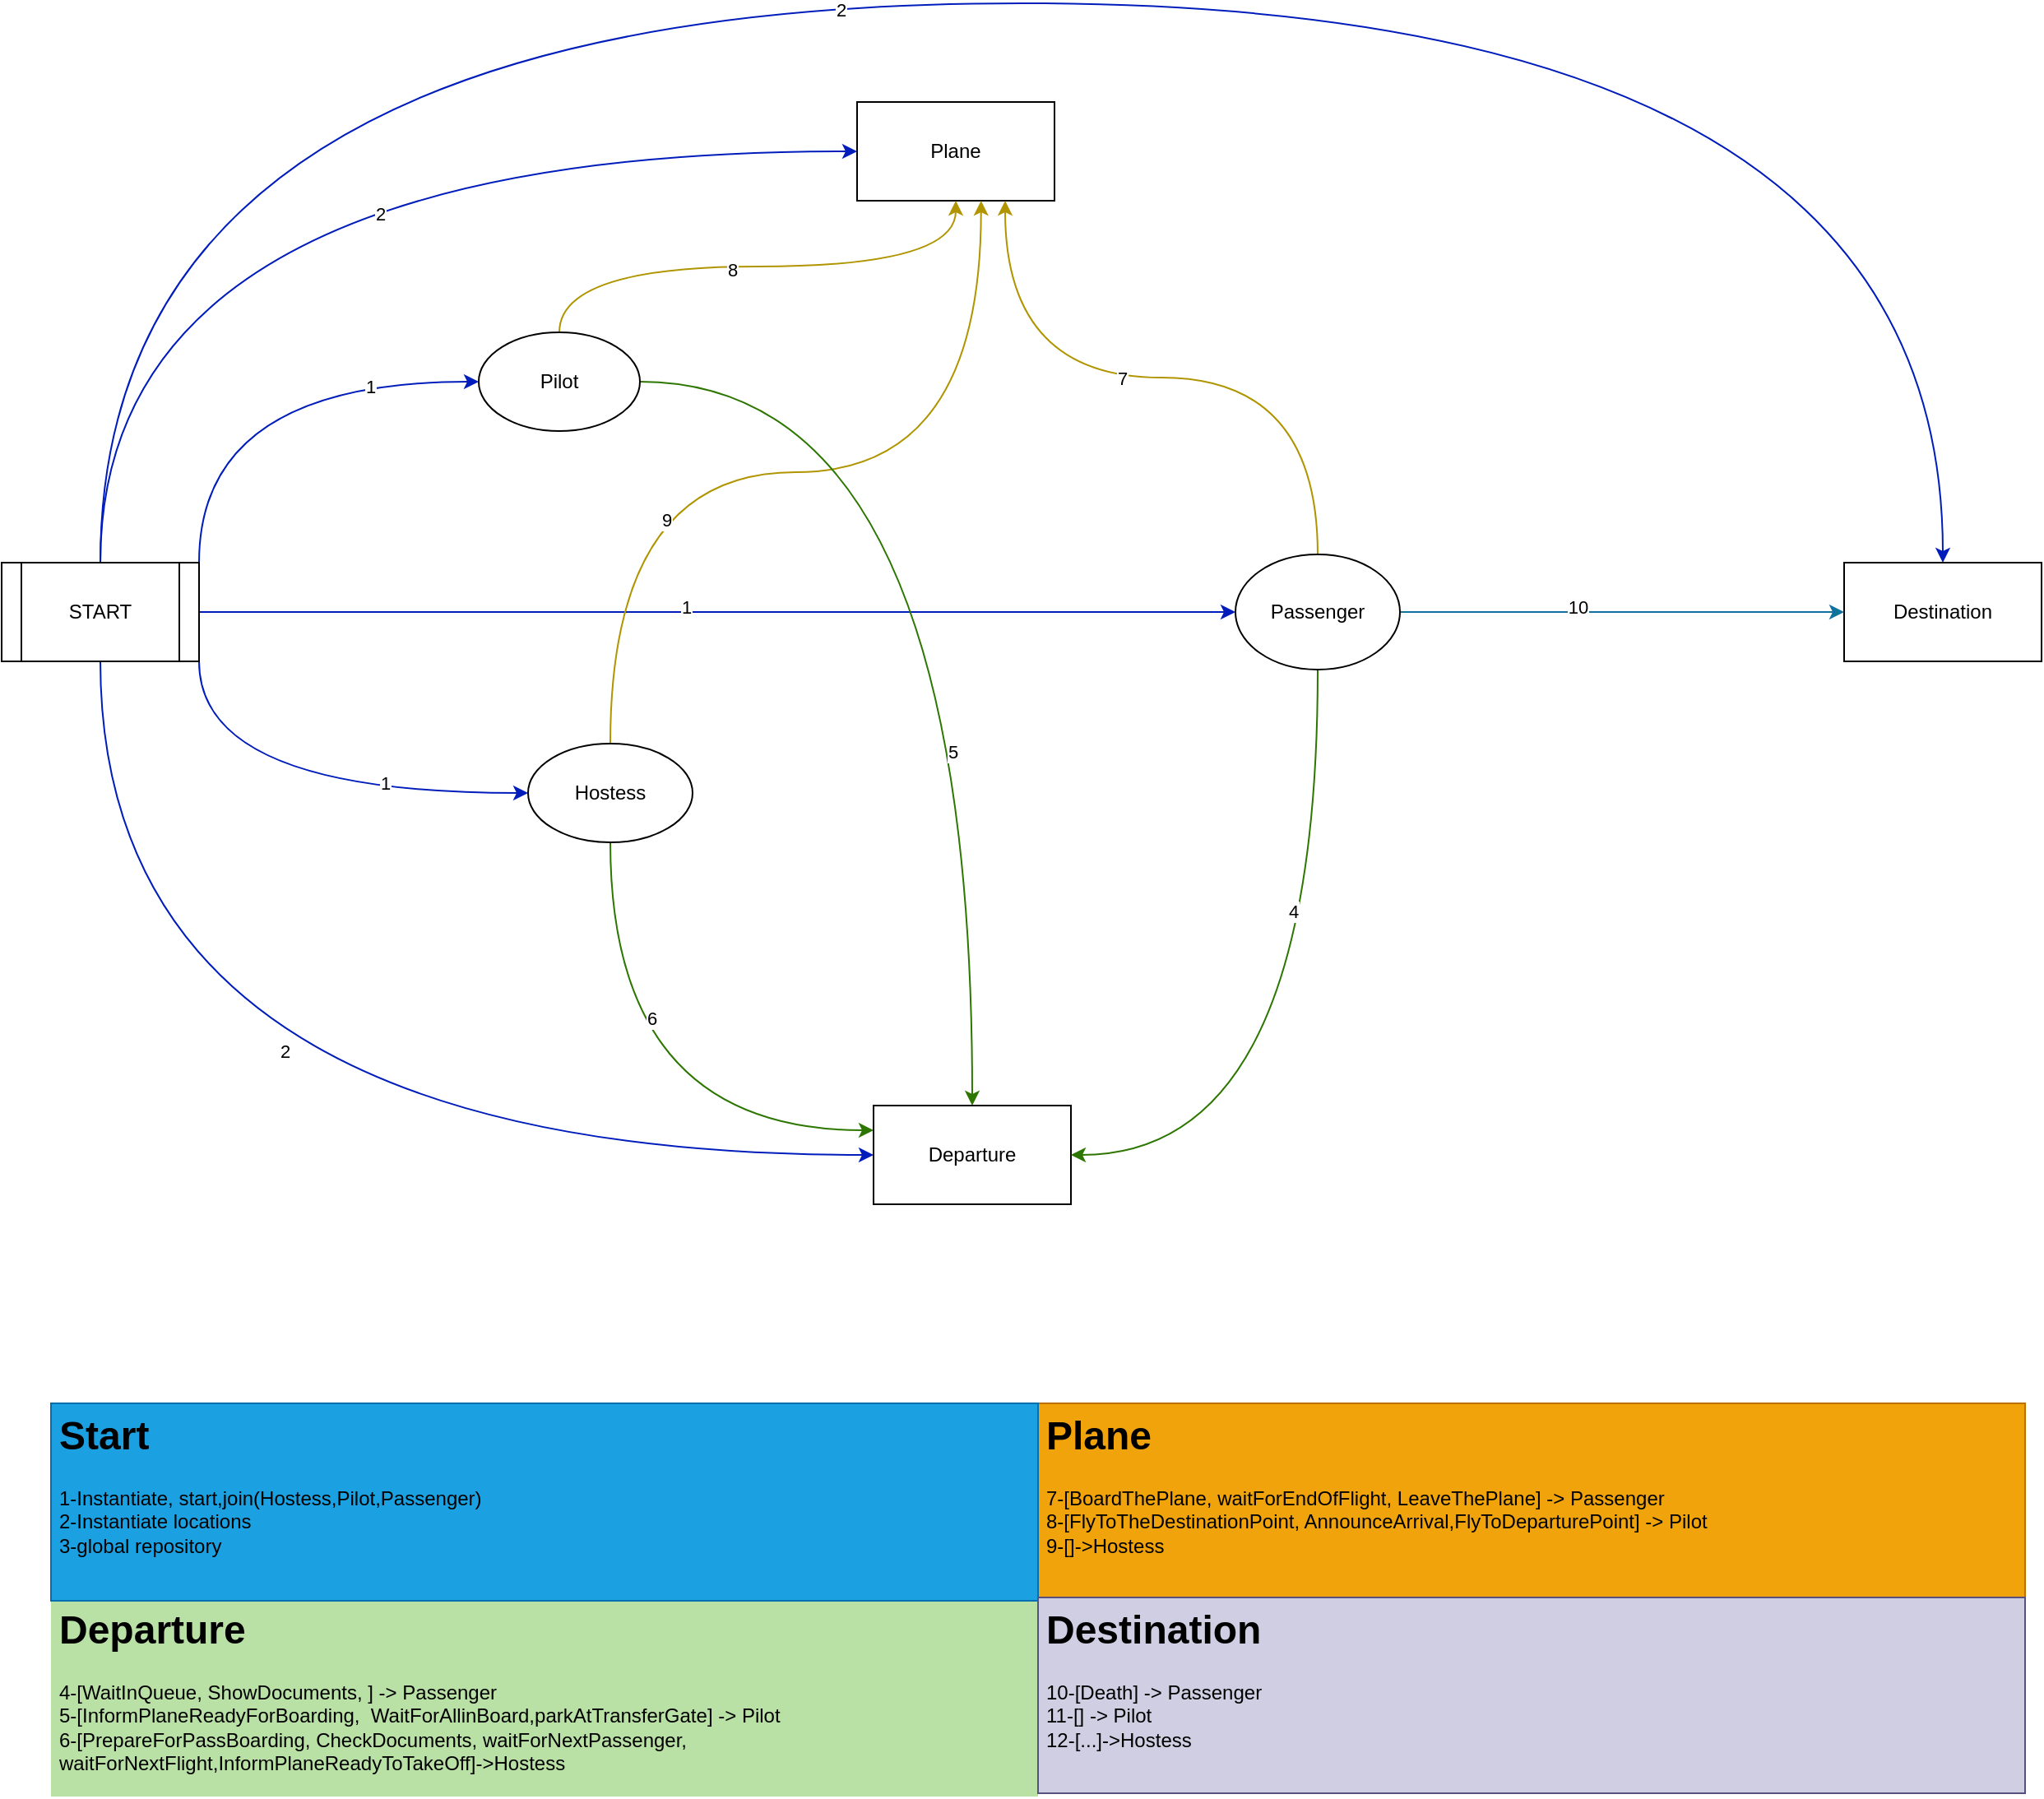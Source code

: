 <mxfile version="14.5.3" type="device"><diagram id="zWlN3FughSLKjBYN11MZ" name="Page-1"><mxGraphModel dx="1990" dy="1164" grid="1" gridSize="10" guides="1" tooltips="1" connect="1" arrows="1" fold="1" page="1" pageScale="1" pageWidth="1920" pageHeight="1200" math="0" shadow="0"><root><mxCell id="0"/><mxCell id="1" parent="0"/><mxCell id="znhUBQAFxt3fDI2ertI9-11" style="edgeStyle=orthogonalEdgeStyle;orthogonalLoop=1;jettySize=auto;html=1;exitX=0.5;exitY=0;exitDx=0;exitDy=0;entryX=0;entryY=0.5;entryDx=0;entryDy=0;curved=1;fillColor=#0050ef;strokeColor=#001DBC;" edge="1" parent="1" source="znhUBQAFxt3fDI2ertI9-2" target="znhUBQAFxt3fDI2ertI9-3"><mxGeometry relative="1" as="geometry"/></mxCell><mxCell id="znhUBQAFxt3fDI2ertI9-22" value="2" style="edgeLabel;html=1;align=center;verticalAlign=middle;resizable=0;points=[];" vertex="1" connectable="0" parent="znhUBQAFxt3fDI2ertI9-11"><mxGeometry x="0.182" y="-38" relative="1" as="geometry"><mxPoint as="offset"/></mxGeometry></mxCell><mxCell id="znhUBQAFxt3fDI2ertI9-12" style="edgeStyle=orthogonalEdgeStyle;orthogonalLoop=1;jettySize=auto;html=1;exitX=0.5;exitY=1;exitDx=0;exitDy=0;entryX=0;entryY=0.5;entryDx=0;entryDy=0;curved=1;fillColor=#0050ef;strokeColor=#001DBC;" edge="1" parent="1" source="znhUBQAFxt3fDI2ertI9-2" target="znhUBQAFxt3fDI2ertI9-4"><mxGeometry relative="1" as="geometry"/></mxCell><mxCell id="znhUBQAFxt3fDI2ertI9-23" value="2" style="edgeLabel;html=1;align=center;verticalAlign=middle;resizable=0;points=[];" vertex="1" connectable="0" parent="znhUBQAFxt3fDI2ertI9-12"><mxGeometry x="0.069" y="63" relative="1" as="geometry"><mxPoint as="offset"/></mxGeometry></mxCell><mxCell id="znhUBQAFxt3fDI2ertI9-14" style="edgeStyle=orthogonalEdgeStyle;curved=1;orthogonalLoop=1;jettySize=auto;html=1;exitX=1;exitY=1;exitDx=0;exitDy=0;entryX=0;entryY=0.5;entryDx=0;entryDy=0;fillColor=#0050ef;strokeColor=#001DBC;" edge="1" parent="1" source="znhUBQAFxt3fDI2ertI9-2" target="znhUBQAFxt3fDI2ertI9-8"><mxGeometry relative="1" as="geometry"/></mxCell><mxCell id="znhUBQAFxt3fDI2ertI9-28" value="1" style="edgeLabel;html=1;align=center;verticalAlign=middle;resizable=0;points=[];" vertex="1" connectable="0" parent="znhUBQAFxt3fDI2ertI9-14"><mxGeometry x="0.377" y="6" relative="1" as="geometry"><mxPoint as="offset"/></mxGeometry></mxCell><mxCell id="znhUBQAFxt3fDI2ertI9-15" style="edgeStyle=orthogonalEdgeStyle;curved=1;orthogonalLoop=1;jettySize=auto;html=1;exitX=1;exitY=0;exitDx=0;exitDy=0;entryX=0;entryY=0.5;entryDx=0;entryDy=0;fillColor=#0050ef;strokeColor=#001DBC;" edge="1" parent="1" source="znhUBQAFxt3fDI2ertI9-2" target="znhUBQAFxt3fDI2ertI9-9"><mxGeometry relative="1" as="geometry"/></mxCell><mxCell id="znhUBQAFxt3fDI2ertI9-27" value="1" style="edgeLabel;html=1;align=center;verticalAlign=middle;resizable=0;points=[];" vertex="1" connectable="0" parent="znhUBQAFxt3fDI2ertI9-15"><mxGeometry x="0.524" y="-3" relative="1" as="geometry"><mxPoint as="offset"/></mxGeometry></mxCell><mxCell id="znhUBQAFxt3fDI2ertI9-34" style="edgeStyle=orthogonalEdgeStyle;curved=1;orthogonalLoop=1;jettySize=auto;html=1;exitX=0.5;exitY=0;exitDx=0;exitDy=0;entryX=0.5;entryY=0;entryDx=0;entryDy=0;fillColor=#0050ef;strokeColor=#001DBC;" edge="1" parent="1" source="znhUBQAFxt3fDI2ertI9-2" target="znhUBQAFxt3fDI2ertI9-5"><mxGeometry relative="1" as="geometry"><Array as="points"><mxPoint x="80" y="20"/><mxPoint x="1200" y="20"/></Array></mxGeometry></mxCell><mxCell id="znhUBQAFxt3fDI2ertI9-39" value="2" style="edgeLabel;html=1;align=center;verticalAlign=middle;resizable=0;points=[];" vertex="1" connectable="0" parent="znhUBQAFxt3fDI2ertI9-34"><mxGeometry x="-0.122" y="-4" relative="1" as="geometry"><mxPoint as="offset"/></mxGeometry></mxCell><mxCell id="znhUBQAFxt3fDI2ertI9-36" style="edgeStyle=orthogonalEdgeStyle;orthogonalLoop=1;jettySize=auto;html=1;exitX=1;exitY=0.5;exitDx=0;exitDy=0;entryX=0;entryY=0.5;entryDx=0;entryDy=0;rounded=0;fillColor=#0050ef;strokeColor=#001DBC;" edge="1" parent="1" source="znhUBQAFxt3fDI2ertI9-2" target="znhUBQAFxt3fDI2ertI9-7"><mxGeometry relative="1" as="geometry"/></mxCell><mxCell id="znhUBQAFxt3fDI2ertI9-37" value="1" style="edgeLabel;html=1;align=center;verticalAlign=middle;resizable=0;points=[];" vertex="1" connectable="0" parent="znhUBQAFxt3fDI2ertI9-36"><mxGeometry x="-0.062" y="3" relative="1" as="geometry"><mxPoint as="offset"/></mxGeometry></mxCell><mxCell id="znhUBQAFxt3fDI2ertI9-2" value="START" style="shape=process;whiteSpace=wrap;html=1;backgroundOutline=1;" vertex="1" parent="1"><mxGeometry x="20" y="360" width="120" height="60" as="geometry"/></mxCell><mxCell id="znhUBQAFxt3fDI2ertI9-3" value="Plane" style="rounded=0;whiteSpace=wrap;html=1;" vertex="1" parent="1"><mxGeometry x="540" y="80" width="120" height="60" as="geometry"/></mxCell><mxCell id="znhUBQAFxt3fDI2ertI9-4" value="Departure" style="rounded=0;whiteSpace=wrap;html=1;" vertex="1" parent="1"><mxGeometry x="550" y="690" width="120" height="60" as="geometry"/></mxCell><mxCell id="znhUBQAFxt3fDI2ertI9-5" value="Destination" style="rounded=0;whiteSpace=wrap;html=1;" vertex="1" parent="1"><mxGeometry x="1140" y="360" width="120" height="60" as="geometry"/></mxCell><mxCell id="znhUBQAFxt3fDI2ertI9-35" style="edgeStyle=orthogonalEdgeStyle;curved=1;orthogonalLoop=1;jettySize=auto;html=1;exitX=0.5;exitY=1;exitDx=0;exitDy=0;entryX=1;entryY=0.5;entryDx=0;entryDy=0;fillColor=#60a917;strokeColor=#2D7600;" edge="1" parent="1" source="znhUBQAFxt3fDI2ertI9-7" target="znhUBQAFxt3fDI2ertI9-4"><mxGeometry relative="1" as="geometry"/></mxCell><mxCell id="znhUBQAFxt3fDI2ertI9-48" value="4" style="edgeLabel;html=1;align=center;verticalAlign=middle;resizable=0;points=[];fontColor=#000000;" vertex="1" connectable="0" parent="znhUBQAFxt3fDI2ertI9-35"><mxGeometry x="-0.341" y="-15" relative="1" as="geometry"><mxPoint as="offset"/></mxGeometry></mxCell><mxCell id="znhUBQAFxt3fDI2ertI9-55" style="edgeStyle=orthogonalEdgeStyle;curved=1;orthogonalLoop=1;jettySize=auto;html=1;exitX=0.5;exitY=0;exitDx=0;exitDy=0;entryX=0.75;entryY=1;entryDx=0;entryDy=0;fontColor=#000000;fillColor=#e3c800;strokeColor=#B09500;" edge="1" parent="1" source="znhUBQAFxt3fDI2ertI9-7" target="znhUBQAFxt3fDI2ertI9-3"><mxGeometry relative="1" as="geometry"/></mxCell><mxCell id="znhUBQAFxt3fDI2ertI9-56" value="7" style="edgeLabel;html=1;align=center;verticalAlign=middle;resizable=0;points=[];fontColor=#000000;" vertex="1" connectable="0" parent="znhUBQAFxt3fDI2ertI9-55"><mxGeometry x="0.118" relative="1" as="geometry"><mxPoint as="offset"/></mxGeometry></mxCell><mxCell id="znhUBQAFxt3fDI2ertI9-59" style="edgeStyle=orthogonalEdgeStyle;curved=1;orthogonalLoop=1;jettySize=auto;html=1;exitX=1;exitY=0.5;exitDx=0;exitDy=0;entryX=0;entryY=0.5;entryDx=0;entryDy=0;fontColor=#000000;fillColor=#b1ddf0;strokeColor=#10739e;" edge="1" parent="1" source="znhUBQAFxt3fDI2ertI9-7" target="znhUBQAFxt3fDI2ertI9-5"><mxGeometry relative="1" as="geometry"/></mxCell><mxCell id="znhUBQAFxt3fDI2ertI9-60" value="10" style="edgeLabel;html=1;align=center;verticalAlign=middle;resizable=0;points=[];fontColor=#000000;" vertex="1" connectable="0" parent="znhUBQAFxt3fDI2ertI9-59"><mxGeometry x="-0.201" y="3" relative="1" as="geometry"><mxPoint as="offset"/></mxGeometry></mxCell><mxCell id="znhUBQAFxt3fDI2ertI9-7" value="Passenger" style="ellipse;whiteSpace=wrap;html=1;" vertex="1" parent="1"><mxGeometry x="770" y="355" width="100" height="70" as="geometry"/></mxCell><mxCell id="znhUBQAFxt3fDI2ertI9-50" style="edgeStyle=orthogonalEdgeStyle;curved=1;orthogonalLoop=1;jettySize=auto;html=1;exitX=0.5;exitY=1;exitDx=0;exitDy=0;entryX=0;entryY=0.25;entryDx=0;entryDy=0;fontColor=#000000;fillColor=#60a917;strokeColor=#2D7600;" edge="1" parent="1" source="znhUBQAFxt3fDI2ertI9-8" target="znhUBQAFxt3fDI2ertI9-4"><mxGeometry relative="1" as="geometry"/></mxCell><mxCell id="znhUBQAFxt3fDI2ertI9-51" value="6" style="edgeLabel;html=1;align=center;verticalAlign=middle;resizable=0;points=[];fontColor=#000000;" vertex="1" connectable="0" parent="znhUBQAFxt3fDI2ertI9-50"><mxGeometry x="-0.362" y="25" relative="1" as="geometry"><mxPoint as="offset"/></mxGeometry></mxCell><mxCell id="znhUBQAFxt3fDI2ertI9-57" style="edgeStyle=orthogonalEdgeStyle;curved=1;orthogonalLoop=1;jettySize=auto;html=1;exitX=0.5;exitY=0;exitDx=0;exitDy=0;entryX=0.628;entryY=1;entryDx=0;entryDy=0;entryPerimeter=0;fontColor=#000000;fillColor=#e3c800;strokeColor=#B09500;" edge="1" parent="1" source="znhUBQAFxt3fDI2ertI9-8" target="znhUBQAFxt3fDI2ertI9-3"><mxGeometry relative="1" as="geometry"/></mxCell><mxCell id="znhUBQAFxt3fDI2ertI9-58" value="9" style="edgeLabel;html=1;align=center;verticalAlign=middle;resizable=0;points=[];fontColor=#000000;" vertex="1" connectable="0" parent="znhUBQAFxt3fDI2ertI9-57"><mxGeometry x="-0.285" y="-29" relative="1" as="geometry"><mxPoint as="offset"/></mxGeometry></mxCell><mxCell id="znhUBQAFxt3fDI2ertI9-8" value="Hostess" style="ellipse;whiteSpace=wrap;html=1;" vertex="1" parent="1"><mxGeometry x="340" y="470" width="100" height="60" as="geometry"/></mxCell><mxCell id="znhUBQAFxt3fDI2ertI9-32" style="edgeStyle=orthogonalEdgeStyle;curved=1;orthogonalLoop=1;jettySize=auto;html=1;exitX=1;exitY=0.5;exitDx=0;exitDy=0;fillColor=#60a917;strokeColor=#2D7600;" edge="1" parent="1" source="znhUBQAFxt3fDI2ertI9-9" target="znhUBQAFxt3fDI2ertI9-4"><mxGeometry relative="1" as="geometry"/></mxCell><mxCell id="znhUBQAFxt3fDI2ertI9-47" value="5" style="edgeLabel;html=1;align=center;verticalAlign=middle;resizable=0;points=[];fontColor=#000000;" vertex="1" connectable="0" parent="znhUBQAFxt3fDI2ertI9-32"><mxGeometry x="0.33" y="-12" relative="1" as="geometry"><mxPoint as="offset"/></mxGeometry></mxCell><mxCell id="znhUBQAFxt3fDI2ertI9-53" style="edgeStyle=orthogonalEdgeStyle;curved=1;orthogonalLoop=1;jettySize=auto;html=1;exitX=0.5;exitY=0;exitDx=0;exitDy=0;entryX=0.5;entryY=1;entryDx=0;entryDy=0;fontColor=#000000;fillColor=#e3c800;strokeColor=#B09500;" edge="1" parent="1" source="znhUBQAFxt3fDI2ertI9-9" target="znhUBQAFxt3fDI2ertI9-3"><mxGeometry relative="1" as="geometry"/></mxCell><mxCell id="znhUBQAFxt3fDI2ertI9-54" value="8" style="edgeLabel;html=1;align=center;verticalAlign=middle;resizable=0;points=[];fontColor=#000000;" vertex="1" connectable="0" parent="znhUBQAFxt3fDI2ertI9-53"><mxGeometry x="-0.099" y="-2" relative="1" as="geometry"><mxPoint as="offset"/></mxGeometry></mxCell><mxCell id="znhUBQAFxt3fDI2ertI9-9" value="Pilot" style="ellipse;whiteSpace=wrap;html=1;" vertex="1" parent="1"><mxGeometry x="310" y="220" width="98" height="60" as="geometry"/></mxCell><mxCell id="znhUBQAFxt3fDI2ertI9-19" value="&lt;h1&gt;&lt;span style=&quot;background-color: rgb(255 , 255 , 255)&quot;&gt;&lt;span style=&quot;background-color: rgb(185 , 224 , 165)&quot;&gt;Departure&lt;/span&gt;&lt;br&gt;&lt;/span&gt;&lt;/h1&gt;&lt;div&gt;4-[WaitInQueue, ShowDocuments, ] -&amp;gt; Passenger &lt;br&gt;&lt;/div&gt;&lt;div&gt;5-[InformPlaneReadyForBoarding,&amp;nbsp; WaitForAllinBoard,parkAtTransferGate] -&amp;gt; Pilot&lt;br&gt;&lt;/div&gt;&lt;div&gt;6-[PrepareForPassBoarding, CheckDocuments, waitForNextPassenger, waitForNextFlight,InformPlaneReadyToTakeOff]-&amp;gt;Hostess&lt;br&gt;&lt;/div&gt;&lt;div&gt;&lt;br&gt;&lt;/div&gt;" style="text;html=1;strokeColor=none;spacing=5;spacingTop=-20;whiteSpace=wrap;overflow=hidden;rounded=0;fillColor=#B9E0A5;" vertex="1" parent="1"><mxGeometry x="50" y="989" width="600" height="121" as="geometry"/></mxCell><mxCell id="znhUBQAFxt3fDI2ertI9-44" value="&lt;h1&gt;Plane&lt;span style=&quot;background-color: rgb(255 , 255 , 255)&quot;&gt;&lt;br&gt;&lt;/span&gt;&lt;/h1&gt;&lt;div&gt;7-[BoardThePlane, waitForEndOfFlight, LeaveThePlane] -&amp;gt; Passenger &lt;br&gt;&lt;/div&gt;&lt;div&gt;8-[FlyToTheDestinationPoint, AnnounceArrival,FlyToDeparturePoint] -&amp;gt; Pilot&lt;br&gt;&lt;/div&gt;&lt;div&gt;9-[]-&amp;gt;Hostess&lt;br&gt;&lt;/div&gt;&lt;div&gt;&lt;br&gt;&lt;/div&gt;" style="text;html=1;strokeColor=#BD7000;spacing=5;spacingTop=-20;whiteSpace=wrap;overflow=hidden;rounded=0;fillColor=#f0a30a;" vertex="1" parent="1"><mxGeometry x="650" y="871" width="600" height="119" as="geometry"/></mxCell><mxCell id="znhUBQAFxt3fDI2ertI9-46" value="&lt;h1&gt;Start&lt;br&gt;&lt;/h1&gt;1-Instantiate, start,join(Hostess,Pilot,Passenger)&lt;br&gt;2-Instantiate locations&lt;br&gt;3-global repository" style="text;html=1;strokeColor=#006EAF;fillColor=#1ba1e2;spacing=5;spacingTop=-20;whiteSpace=wrap;overflow=hidden;rounded=0;" vertex="1" parent="1"><mxGeometry x="50" y="871" width="600" height="120" as="geometry"/></mxCell><mxCell id="znhUBQAFxt3fDI2ertI9-52" value="&lt;h1&gt;Destination&lt;span style=&quot;background-color: rgb(255 , 255 , 255)&quot;&gt;&lt;br&gt;&lt;/span&gt;&lt;/h1&gt;&lt;div&gt;10-[Death] -&amp;gt; Passenger &lt;br&gt;&lt;/div&gt;&lt;div&gt;11-[] -&amp;gt; Pilot&lt;br&gt;&lt;/div&gt;&lt;div&gt;12-[...]-&amp;gt;Hostess&lt;br&gt;&lt;/div&gt;&lt;div&gt;&lt;br&gt;&lt;/div&gt;" style="text;html=1;strokeColor=#56517e;spacing=5;spacingTop=-20;whiteSpace=wrap;overflow=hidden;rounded=0;fillColor=#d0cee2;" vertex="1" parent="1"><mxGeometry x="650" y="989" width="600" height="119" as="geometry"/></mxCell></root></mxGraphModel></diagram></mxfile>